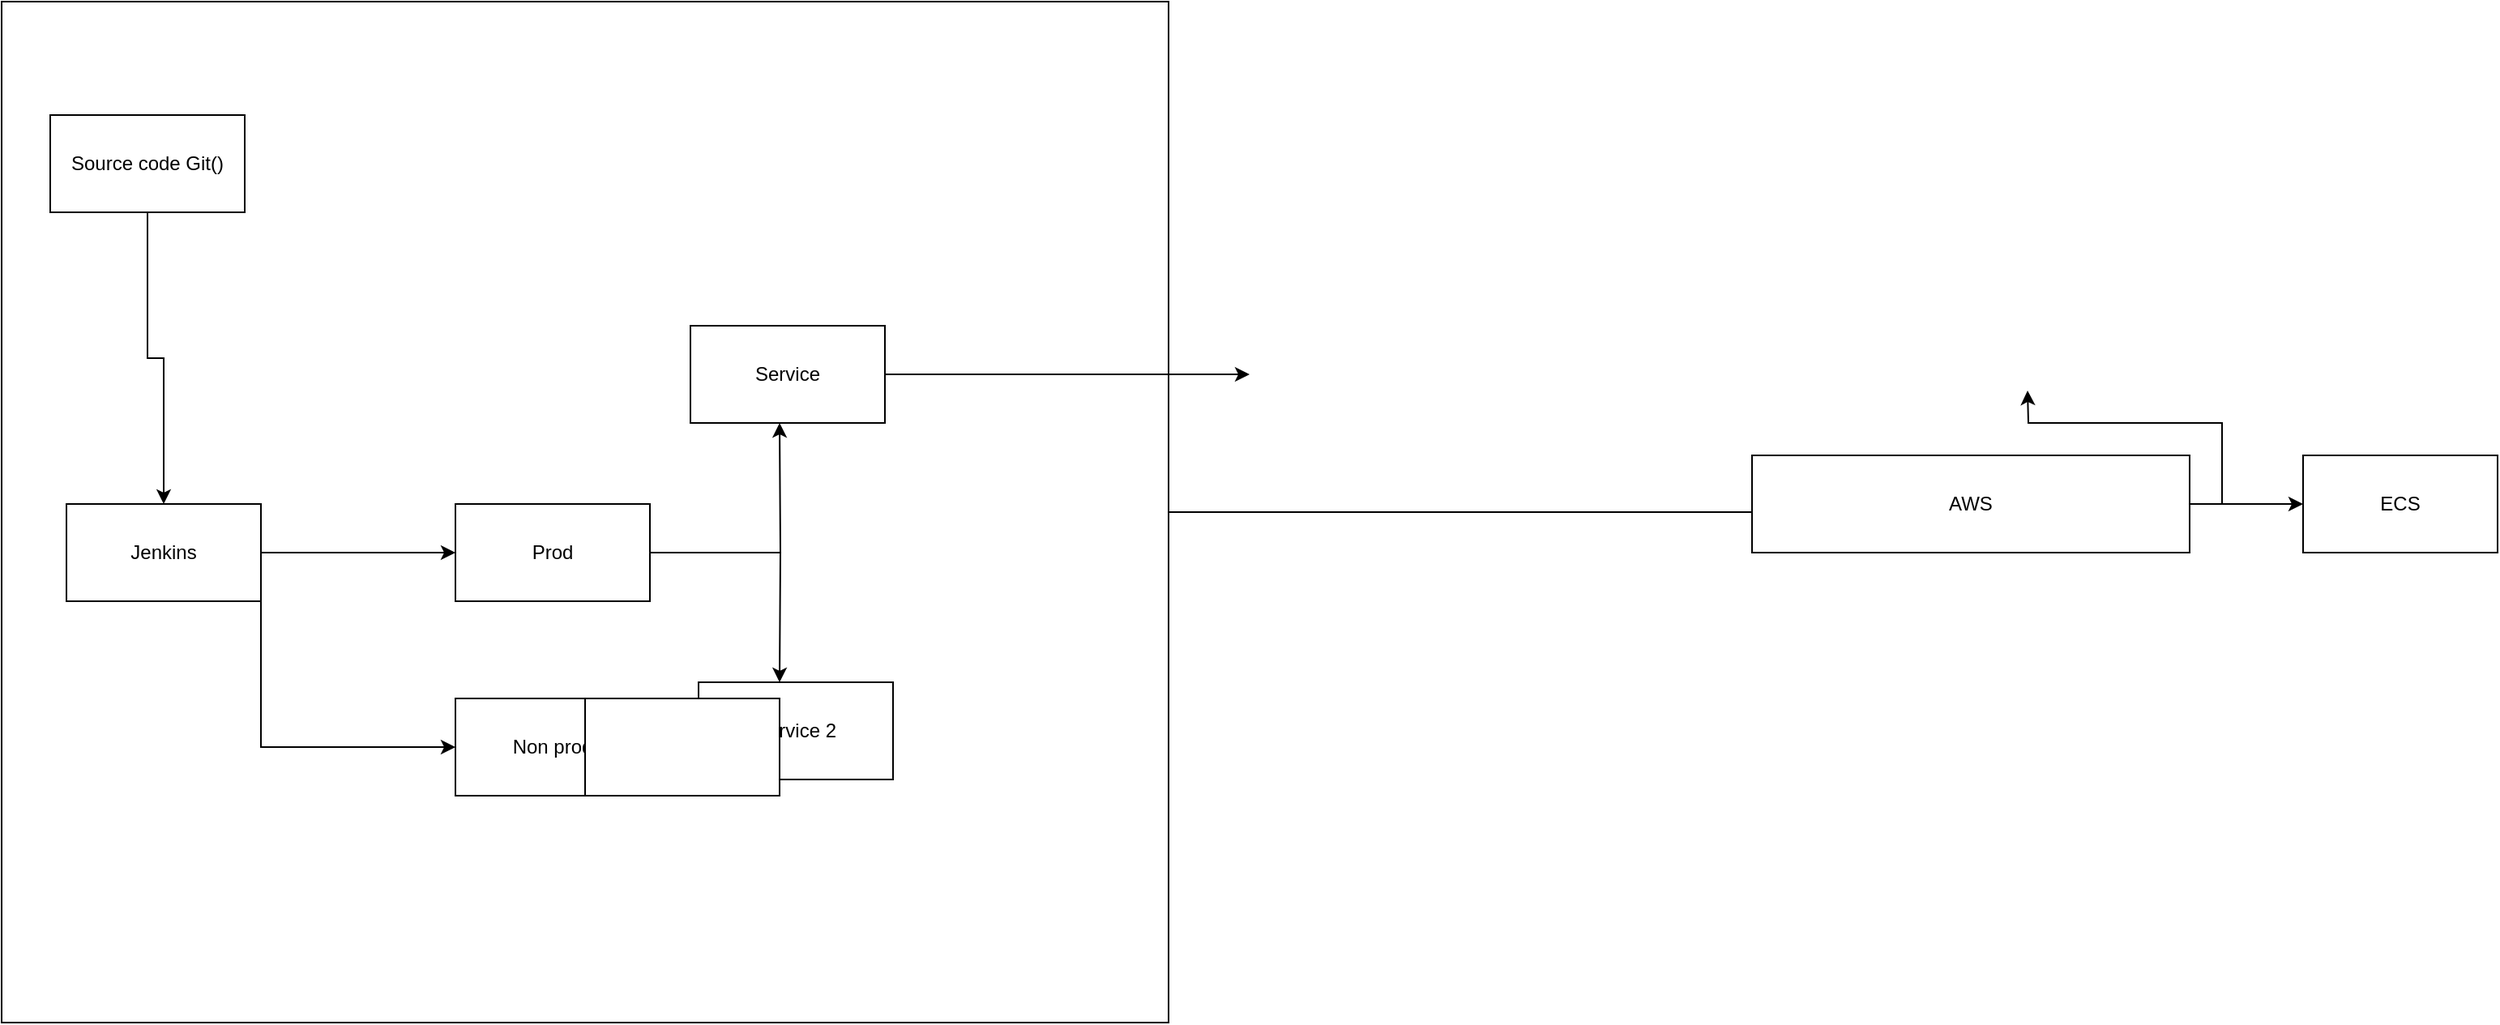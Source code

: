 <mxfile version="20.8.13" type="device"><diagram name="Page-1" id="Tlve_7TVb5dNpkoxNDAZ"><mxGraphModel dx="2314" dy="1119" grid="1" gridSize="10" guides="1" tooltips="1" connect="1" arrows="1" fold="1" page="1" pageScale="1" pageWidth="850" pageHeight="1100" math="0" shadow="0"><root><mxCell id="0"/><mxCell id="1" parent="0"/><mxCell id="486eDCehMnh2TYvJpeex-18" style="edgeStyle=orthogonalEdgeStyle;rounded=0;orthogonalLoop=1;jettySize=auto;html=1;exitX=1;exitY=0.5;exitDx=0;exitDy=0;" edge="1" parent="1" source="486eDCehMnh2TYvJpeex-17"><mxGeometry relative="1" as="geometry"><mxPoint x="1090" y="425" as="targetPoint"/></mxGeometry></mxCell><mxCell id="486eDCehMnh2TYvJpeex-17" value="" style="rounded=0;whiteSpace=wrap;html=1;" vertex="1" parent="1"><mxGeometry y="110" width="720" height="630" as="geometry"/></mxCell><mxCell id="486eDCehMnh2TYvJpeex-5" style="edgeStyle=orthogonalEdgeStyle;rounded=0;orthogonalLoop=1;jettySize=auto;html=1;exitX=1;exitY=1;exitDx=0;exitDy=0;entryX=0;entryY=0.5;entryDx=0;entryDy=0;" edge="1" parent="1" source="486eDCehMnh2TYvJpeex-1" target="486eDCehMnh2TYvJpeex-4"><mxGeometry relative="1" as="geometry"/></mxCell><mxCell id="486eDCehMnh2TYvJpeex-1" value="Jenkins" style="rounded=0;whiteSpace=wrap;html=1;" vertex="1" parent="1"><mxGeometry x="40" y="420" width="120" height="60" as="geometry"/></mxCell><mxCell id="486eDCehMnh2TYvJpeex-2" value="" style="endArrow=classic;html=1;rounded=0;exitX=1;exitY=0.5;exitDx=0;exitDy=0;" edge="1" parent="1" source="486eDCehMnh2TYvJpeex-1"><mxGeometry width="50" height="50" relative="1" as="geometry"><mxPoint x="400" y="600" as="sourcePoint"/><mxPoint x="280" y="450" as="targetPoint"/></mxGeometry></mxCell><mxCell id="486eDCehMnh2TYvJpeex-6" style="edgeStyle=orthogonalEdgeStyle;rounded=0;orthogonalLoop=1;jettySize=auto;html=1;exitX=1;exitY=0.5;exitDx=0;exitDy=0;" edge="1" parent="1" source="486eDCehMnh2TYvJpeex-3"><mxGeometry relative="1" as="geometry"><mxPoint x="480" y="370" as="targetPoint"/></mxGeometry></mxCell><mxCell id="486eDCehMnh2TYvJpeex-7" style="edgeStyle=orthogonalEdgeStyle;rounded=0;orthogonalLoop=1;jettySize=auto;html=1;exitX=1;exitY=0.5;exitDx=0;exitDy=0;" edge="1" parent="1" source="486eDCehMnh2TYvJpeex-3"><mxGeometry relative="1" as="geometry"><mxPoint x="480" y="530" as="targetPoint"/></mxGeometry></mxCell><mxCell id="486eDCehMnh2TYvJpeex-3" value="Prod" style="rounded=0;whiteSpace=wrap;html=1;" vertex="1" parent="1"><mxGeometry x="280" y="420" width="120" height="60" as="geometry"/></mxCell><mxCell id="486eDCehMnh2TYvJpeex-4" value="Non prod" style="rounded=0;whiteSpace=wrap;html=1;" vertex="1" parent="1"><mxGeometry x="280" y="540" width="120" height="60" as="geometry"/></mxCell><mxCell id="486eDCehMnh2TYvJpeex-12" style="edgeStyle=orthogonalEdgeStyle;rounded=0;orthogonalLoop=1;jettySize=auto;html=1;exitX=1;exitY=0.5;exitDx=0;exitDy=0;" edge="1" parent="1" source="486eDCehMnh2TYvJpeex-8"><mxGeometry relative="1" as="geometry"><mxPoint x="770" y="340" as="targetPoint"/></mxGeometry></mxCell><mxCell id="486eDCehMnh2TYvJpeex-8" value="Service" style="rounded=0;whiteSpace=wrap;html=1;" vertex="1" parent="1"><mxGeometry x="425" y="310" width="120" height="60" as="geometry"/></mxCell><mxCell id="486eDCehMnh2TYvJpeex-9" value="Service 2" style="rounded=0;whiteSpace=wrap;html=1;" vertex="1" parent="1"><mxGeometry x="430" y="530" width="120" height="60" as="geometry"/></mxCell><mxCell id="486eDCehMnh2TYvJpeex-11" style="edgeStyle=orthogonalEdgeStyle;rounded=0;orthogonalLoop=1;jettySize=auto;html=1;" edge="1" parent="1" source="486eDCehMnh2TYvJpeex-10" target="486eDCehMnh2TYvJpeex-1"><mxGeometry relative="1" as="geometry"/></mxCell><mxCell id="486eDCehMnh2TYvJpeex-10" value="Source code Git()" style="rounded=0;whiteSpace=wrap;html=1;" vertex="1" parent="1"><mxGeometry x="30" y="180" width="120" height="60" as="geometry"/></mxCell><mxCell id="486eDCehMnh2TYvJpeex-14" style="edgeStyle=orthogonalEdgeStyle;rounded=0;orthogonalLoop=1;jettySize=auto;html=1;exitX=1;exitY=0.5;exitDx=0;exitDy=0;" edge="1" parent="1" source="486eDCehMnh2TYvJpeex-13"><mxGeometry relative="1" as="geometry"><mxPoint x="1250" y="350" as="targetPoint"/></mxGeometry></mxCell><mxCell id="486eDCehMnh2TYvJpeex-19" style="edgeStyle=orthogonalEdgeStyle;rounded=0;orthogonalLoop=1;jettySize=auto;html=1;entryX=0;entryY=0.5;entryDx=0;entryDy=0;" edge="1" parent="1" source="486eDCehMnh2TYvJpeex-13" target="486eDCehMnh2TYvJpeex-15"><mxGeometry relative="1" as="geometry"/></mxCell><mxCell id="486eDCehMnh2TYvJpeex-13" value="AWS" style="rounded=0;whiteSpace=wrap;html=1;" vertex="1" parent="1"><mxGeometry x="1080" y="390" width="270" height="60" as="geometry"/></mxCell><mxCell id="486eDCehMnh2TYvJpeex-15" value="ECS" style="rounded=0;whiteSpace=wrap;html=1;" vertex="1" parent="1"><mxGeometry x="1420" y="390" width="120" height="60" as="geometry"/></mxCell><mxCell id="486eDCehMnh2TYvJpeex-16" value="" style="rounded=0;whiteSpace=wrap;html=1;" vertex="1" parent="1"><mxGeometry x="360" y="540" width="120" height="60" as="geometry"/></mxCell></root></mxGraphModel></diagram></mxfile>